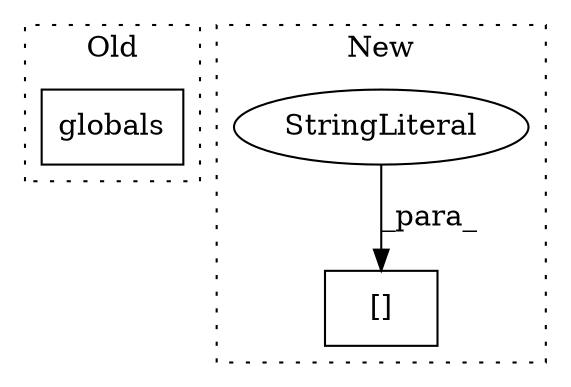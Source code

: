 digraph G {
subgraph cluster0 {
1 [label="globals" a="32" s="801" l="9" shape="box"];
label = "Old";
style="dotted";
}
subgraph cluster1 {
2 [label="[]" a="2" s="1000,1028" l="9,1" shape="box"];
3 [label="StringLiteral" a="45" s="1009" l="19" shape="ellipse"];
label = "New";
style="dotted";
}
3 -> 2 [label="_para_"];
}